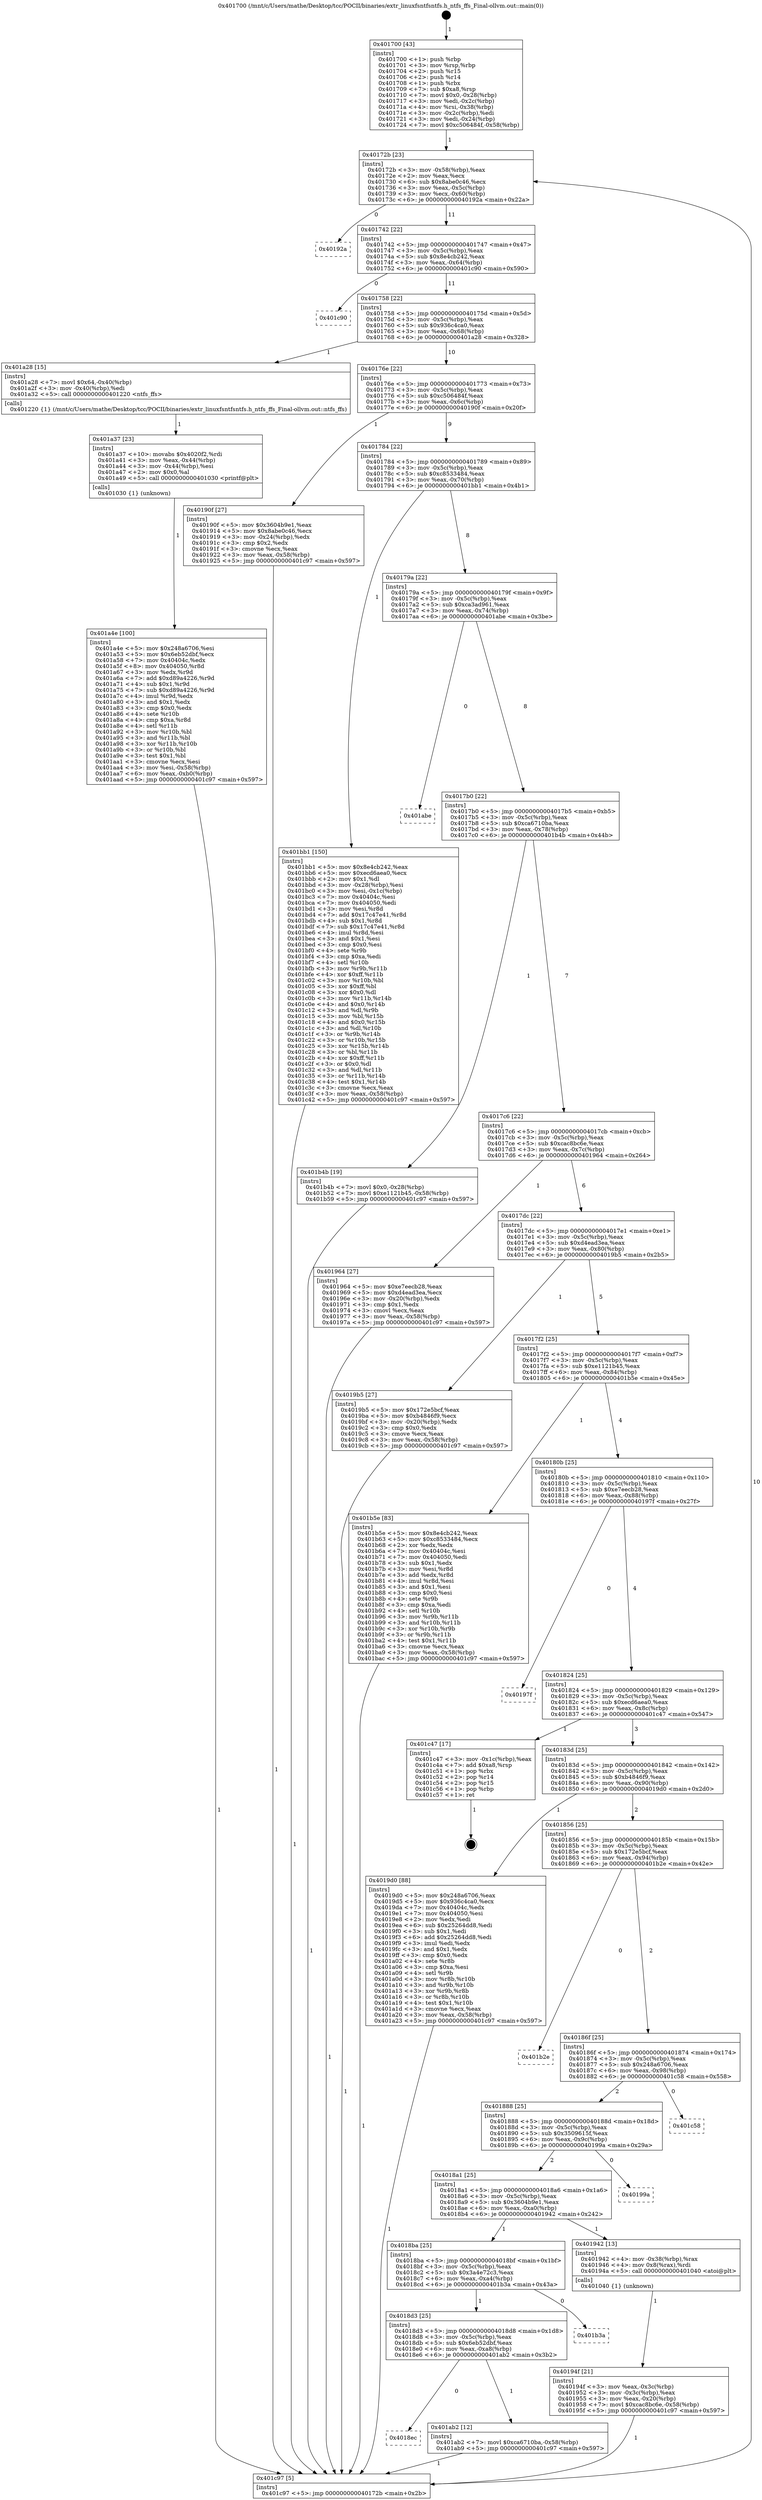 digraph "0x401700" {
  label = "0x401700 (/mnt/c/Users/mathe/Desktop/tcc/POCII/binaries/extr_linuxfsntfsntfs.h_ntfs_ffs_Final-ollvm.out::main(0))"
  labelloc = "t"
  node[shape=record]

  Entry [label="",width=0.3,height=0.3,shape=circle,fillcolor=black,style=filled]
  "0x40172b" [label="{
     0x40172b [23]\l
     | [instrs]\l
     &nbsp;&nbsp;0x40172b \<+3\>: mov -0x58(%rbp),%eax\l
     &nbsp;&nbsp;0x40172e \<+2\>: mov %eax,%ecx\l
     &nbsp;&nbsp;0x401730 \<+6\>: sub $0x8abe0c46,%ecx\l
     &nbsp;&nbsp;0x401736 \<+3\>: mov %eax,-0x5c(%rbp)\l
     &nbsp;&nbsp;0x401739 \<+3\>: mov %ecx,-0x60(%rbp)\l
     &nbsp;&nbsp;0x40173c \<+6\>: je 000000000040192a \<main+0x22a\>\l
  }"]
  "0x40192a" [label="{
     0x40192a\l
  }", style=dashed]
  "0x401742" [label="{
     0x401742 [22]\l
     | [instrs]\l
     &nbsp;&nbsp;0x401742 \<+5\>: jmp 0000000000401747 \<main+0x47\>\l
     &nbsp;&nbsp;0x401747 \<+3\>: mov -0x5c(%rbp),%eax\l
     &nbsp;&nbsp;0x40174a \<+5\>: sub $0x8e4cb242,%eax\l
     &nbsp;&nbsp;0x40174f \<+3\>: mov %eax,-0x64(%rbp)\l
     &nbsp;&nbsp;0x401752 \<+6\>: je 0000000000401c90 \<main+0x590\>\l
  }"]
  Exit [label="",width=0.3,height=0.3,shape=circle,fillcolor=black,style=filled,peripheries=2]
  "0x401c90" [label="{
     0x401c90\l
  }", style=dashed]
  "0x401758" [label="{
     0x401758 [22]\l
     | [instrs]\l
     &nbsp;&nbsp;0x401758 \<+5\>: jmp 000000000040175d \<main+0x5d\>\l
     &nbsp;&nbsp;0x40175d \<+3\>: mov -0x5c(%rbp),%eax\l
     &nbsp;&nbsp;0x401760 \<+5\>: sub $0x936c4ca0,%eax\l
     &nbsp;&nbsp;0x401765 \<+3\>: mov %eax,-0x68(%rbp)\l
     &nbsp;&nbsp;0x401768 \<+6\>: je 0000000000401a28 \<main+0x328\>\l
  }"]
  "0x4018ec" [label="{
     0x4018ec\l
  }", style=dashed]
  "0x401a28" [label="{
     0x401a28 [15]\l
     | [instrs]\l
     &nbsp;&nbsp;0x401a28 \<+7\>: movl $0x64,-0x40(%rbp)\l
     &nbsp;&nbsp;0x401a2f \<+3\>: mov -0x40(%rbp),%edi\l
     &nbsp;&nbsp;0x401a32 \<+5\>: call 0000000000401220 \<ntfs_ffs\>\l
     | [calls]\l
     &nbsp;&nbsp;0x401220 \{1\} (/mnt/c/Users/mathe/Desktop/tcc/POCII/binaries/extr_linuxfsntfsntfs.h_ntfs_ffs_Final-ollvm.out::ntfs_ffs)\l
  }"]
  "0x40176e" [label="{
     0x40176e [22]\l
     | [instrs]\l
     &nbsp;&nbsp;0x40176e \<+5\>: jmp 0000000000401773 \<main+0x73\>\l
     &nbsp;&nbsp;0x401773 \<+3\>: mov -0x5c(%rbp),%eax\l
     &nbsp;&nbsp;0x401776 \<+5\>: sub $0xc506484f,%eax\l
     &nbsp;&nbsp;0x40177b \<+3\>: mov %eax,-0x6c(%rbp)\l
     &nbsp;&nbsp;0x40177e \<+6\>: je 000000000040190f \<main+0x20f\>\l
  }"]
  "0x401ab2" [label="{
     0x401ab2 [12]\l
     | [instrs]\l
     &nbsp;&nbsp;0x401ab2 \<+7\>: movl $0xca6710ba,-0x58(%rbp)\l
     &nbsp;&nbsp;0x401ab9 \<+5\>: jmp 0000000000401c97 \<main+0x597\>\l
  }"]
  "0x40190f" [label="{
     0x40190f [27]\l
     | [instrs]\l
     &nbsp;&nbsp;0x40190f \<+5\>: mov $0x3604b9e1,%eax\l
     &nbsp;&nbsp;0x401914 \<+5\>: mov $0x8abe0c46,%ecx\l
     &nbsp;&nbsp;0x401919 \<+3\>: mov -0x24(%rbp),%edx\l
     &nbsp;&nbsp;0x40191c \<+3\>: cmp $0x2,%edx\l
     &nbsp;&nbsp;0x40191f \<+3\>: cmovne %ecx,%eax\l
     &nbsp;&nbsp;0x401922 \<+3\>: mov %eax,-0x58(%rbp)\l
     &nbsp;&nbsp;0x401925 \<+5\>: jmp 0000000000401c97 \<main+0x597\>\l
  }"]
  "0x401784" [label="{
     0x401784 [22]\l
     | [instrs]\l
     &nbsp;&nbsp;0x401784 \<+5\>: jmp 0000000000401789 \<main+0x89\>\l
     &nbsp;&nbsp;0x401789 \<+3\>: mov -0x5c(%rbp),%eax\l
     &nbsp;&nbsp;0x40178c \<+5\>: sub $0xc8533484,%eax\l
     &nbsp;&nbsp;0x401791 \<+3\>: mov %eax,-0x70(%rbp)\l
     &nbsp;&nbsp;0x401794 \<+6\>: je 0000000000401bb1 \<main+0x4b1\>\l
  }"]
  "0x401c97" [label="{
     0x401c97 [5]\l
     | [instrs]\l
     &nbsp;&nbsp;0x401c97 \<+5\>: jmp 000000000040172b \<main+0x2b\>\l
  }"]
  "0x401700" [label="{
     0x401700 [43]\l
     | [instrs]\l
     &nbsp;&nbsp;0x401700 \<+1\>: push %rbp\l
     &nbsp;&nbsp;0x401701 \<+3\>: mov %rsp,%rbp\l
     &nbsp;&nbsp;0x401704 \<+2\>: push %r15\l
     &nbsp;&nbsp;0x401706 \<+2\>: push %r14\l
     &nbsp;&nbsp;0x401708 \<+1\>: push %rbx\l
     &nbsp;&nbsp;0x401709 \<+7\>: sub $0xa8,%rsp\l
     &nbsp;&nbsp;0x401710 \<+7\>: movl $0x0,-0x28(%rbp)\l
     &nbsp;&nbsp;0x401717 \<+3\>: mov %edi,-0x2c(%rbp)\l
     &nbsp;&nbsp;0x40171a \<+4\>: mov %rsi,-0x38(%rbp)\l
     &nbsp;&nbsp;0x40171e \<+3\>: mov -0x2c(%rbp),%edi\l
     &nbsp;&nbsp;0x401721 \<+3\>: mov %edi,-0x24(%rbp)\l
     &nbsp;&nbsp;0x401724 \<+7\>: movl $0xc506484f,-0x58(%rbp)\l
  }"]
  "0x4018d3" [label="{
     0x4018d3 [25]\l
     | [instrs]\l
     &nbsp;&nbsp;0x4018d3 \<+5\>: jmp 00000000004018d8 \<main+0x1d8\>\l
     &nbsp;&nbsp;0x4018d8 \<+3\>: mov -0x5c(%rbp),%eax\l
     &nbsp;&nbsp;0x4018db \<+5\>: sub $0x6eb52dbf,%eax\l
     &nbsp;&nbsp;0x4018e0 \<+6\>: mov %eax,-0xa8(%rbp)\l
     &nbsp;&nbsp;0x4018e6 \<+6\>: je 0000000000401ab2 \<main+0x3b2\>\l
  }"]
  "0x401bb1" [label="{
     0x401bb1 [150]\l
     | [instrs]\l
     &nbsp;&nbsp;0x401bb1 \<+5\>: mov $0x8e4cb242,%eax\l
     &nbsp;&nbsp;0x401bb6 \<+5\>: mov $0xecd6aea0,%ecx\l
     &nbsp;&nbsp;0x401bbb \<+2\>: mov $0x1,%dl\l
     &nbsp;&nbsp;0x401bbd \<+3\>: mov -0x28(%rbp),%esi\l
     &nbsp;&nbsp;0x401bc0 \<+3\>: mov %esi,-0x1c(%rbp)\l
     &nbsp;&nbsp;0x401bc3 \<+7\>: mov 0x40404c,%esi\l
     &nbsp;&nbsp;0x401bca \<+7\>: mov 0x404050,%edi\l
     &nbsp;&nbsp;0x401bd1 \<+3\>: mov %esi,%r8d\l
     &nbsp;&nbsp;0x401bd4 \<+7\>: add $0x17c47e41,%r8d\l
     &nbsp;&nbsp;0x401bdb \<+4\>: sub $0x1,%r8d\l
     &nbsp;&nbsp;0x401bdf \<+7\>: sub $0x17c47e41,%r8d\l
     &nbsp;&nbsp;0x401be6 \<+4\>: imul %r8d,%esi\l
     &nbsp;&nbsp;0x401bea \<+3\>: and $0x1,%esi\l
     &nbsp;&nbsp;0x401bed \<+3\>: cmp $0x0,%esi\l
     &nbsp;&nbsp;0x401bf0 \<+4\>: sete %r9b\l
     &nbsp;&nbsp;0x401bf4 \<+3\>: cmp $0xa,%edi\l
     &nbsp;&nbsp;0x401bf7 \<+4\>: setl %r10b\l
     &nbsp;&nbsp;0x401bfb \<+3\>: mov %r9b,%r11b\l
     &nbsp;&nbsp;0x401bfe \<+4\>: xor $0xff,%r11b\l
     &nbsp;&nbsp;0x401c02 \<+3\>: mov %r10b,%bl\l
     &nbsp;&nbsp;0x401c05 \<+3\>: xor $0xff,%bl\l
     &nbsp;&nbsp;0x401c08 \<+3\>: xor $0x0,%dl\l
     &nbsp;&nbsp;0x401c0b \<+3\>: mov %r11b,%r14b\l
     &nbsp;&nbsp;0x401c0e \<+4\>: and $0x0,%r14b\l
     &nbsp;&nbsp;0x401c12 \<+3\>: and %dl,%r9b\l
     &nbsp;&nbsp;0x401c15 \<+3\>: mov %bl,%r15b\l
     &nbsp;&nbsp;0x401c18 \<+4\>: and $0x0,%r15b\l
     &nbsp;&nbsp;0x401c1c \<+3\>: and %dl,%r10b\l
     &nbsp;&nbsp;0x401c1f \<+3\>: or %r9b,%r14b\l
     &nbsp;&nbsp;0x401c22 \<+3\>: or %r10b,%r15b\l
     &nbsp;&nbsp;0x401c25 \<+3\>: xor %r15b,%r14b\l
     &nbsp;&nbsp;0x401c28 \<+3\>: or %bl,%r11b\l
     &nbsp;&nbsp;0x401c2b \<+4\>: xor $0xff,%r11b\l
     &nbsp;&nbsp;0x401c2f \<+3\>: or $0x0,%dl\l
     &nbsp;&nbsp;0x401c32 \<+3\>: and %dl,%r11b\l
     &nbsp;&nbsp;0x401c35 \<+3\>: or %r11b,%r14b\l
     &nbsp;&nbsp;0x401c38 \<+4\>: test $0x1,%r14b\l
     &nbsp;&nbsp;0x401c3c \<+3\>: cmovne %ecx,%eax\l
     &nbsp;&nbsp;0x401c3f \<+3\>: mov %eax,-0x58(%rbp)\l
     &nbsp;&nbsp;0x401c42 \<+5\>: jmp 0000000000401c97 \<main+0x597\>\l
  }"]
  "0x40179a" [label="{
     0x40179a [22]\l
     | [instrs]\l
     &nbsp;&nbsp;0x40179a \<+5\>: jmp 000000000040179f \<main+0x9f\>\l
     &nbsp;&nbsp;0x40179f \<+3\>: mov -0x5c(%rbp),%eax\l
     &nbsp;&nbsp;0x4017a2 \<+5\>: sub $0xca3ad961,%eax\l
     &nbsp;&nbsp;0x4017a7 \<+3\>: mov %eax,-0x74(%rbp)\l
     &nbsp;&nbsp;0x4017aa \<+6\>: je 0000000000401abe \<main+0x3be\>\l
  }"]
  "0x401b3a" [label="{
     0x401b3a\l
  }", style=dashed]
  "0x401abe" [label="{
     0x401abe\l
  }", style=dashed]
  "0x4017b0" [label="{
     0x4017b0 [22]\l
     | [instrs]\l
     &nbsp;&nbsp;0x4017b0 \<+5\>: jmp 00000000004017b5 \<main+0xb5\>\l
     &nbsp;&nbsp;0x4017b5 \<+3\>: mov -0x5c(%rbp),%eax\l
     &nbsp;&nbsp;0x4017b8 \<+5\>: sub $0xca6710ba,%eax\l
     &nbsp;&nbsp;0x4017bd \<+3\>: mov %eax,-0x78(%rbp)\l
     &nbsp;&nbsp;0x4017c0 \<+6\>: je 0000000000401b4b \<main+0x44b\>\l
  }"]
  "0x401a4e" [label="{
     0x401a4e [100]\l
     | [instrs]\l
     &nbsp;&nbsp;0x401a4e \<+5\>: mov $0x248a6706,%esi\l
     &nbsp;&nbsp;0x401a53 \<+5\>: mov $0x6eb52dbf,%ecx\l
     &nbsp;&nbsp;0x401a58 \<+7\>: mov 0x40404c,%edx\l
     &nbsp;&nbsp;0x401a5f \<+8\>: mov 0x404050,%r8d\l
     &nbsp;&nbsp;0x401a67 \<+3\>: mov %edx,%r9d\l
     &nbsp;&nbsp;0x401a6a \<+7\>: add $0xd89a4226,%r9d\l
     &nbsp;&nbsp;0x401a71 \<+4\>: sub $0x1,%r9d\l
     &nbsp;&nbsp;0x401a75 \<+7\>: sub $0xd89a4226,%r9d\l
     &nbsp;&nbsp;0x401a7c \<+4\>: imul %r9d,%edx\l
     &nbsp;&nbsp;0x401a80 \<+3\>: and $0x1,%edx\l
     &nbsp;&nbsp;0x401a83 \<+3\>: cmp $0x0,%edx\l
     &nbsp;&nbsp;0x401a86 \<+4\>: sete %r10b\l
     &nbsp;&nbsp;0x401a8a \<+4\>: cmp $0xa,%r8d\l
     &nbsp;&nbsp;0x401a8e \<+4\>: setl %r11b\l
     &nbsp;&nbsp;0x401a92 \<+3\>: mov %r10b,%bl\l
     &nbsp;&nbsp;0x401a95 \<+3\>: and %r11b,%bl\l
     &nbsp;&nbsp;0x401a98 \<+3\>: xor %r11b,%r10b\l
     &nbsp;&nbsp;0x401a9b \<+3\>: or %r10b,%bl\l
     &nbsp;&nbsp;0x401a9e \<+3\>: test $0x1,%bl\l
     &nbsp;&nbsp;0x401aa1 \<+3\>: cmovne %ecx,%esi\l
     &nbsp;&nbsp;0x401aa4 \<+3\>: mov %esi,-0x58(%rbp)\l
     &nbsp;&nbsp;0x401aa7 \<+6\>: mov %eax,-0xb0(%rbp)\l
     &nbsp;&nbsp;0x401aad \<+5\>: jmp 0000000000401c97 \<main+0x597\>\l
  }"]
  "0x401b4b" [label="{
     0x401b4b [19]\l
     | [instrs]\l
     &nbsp;&nbsp;0x401b4b \<+7\>: movl $0x0,-0x28(%rbp)\l
     &nbsp;&nbsp;0x401b52 \<+7\>: movl $0xe1121b45,-0x58(%rbp)\l
     &nbsp;&nbsp;0x401b59 \<+5\>: jmp 0000000000401c97 \<main+0x597\>\l
  }"]
  "0x4017c6" [label="{
     0x4017c6 [22]\l
     | [instrs]\l
     &nbsp;&nbsp;0x4017c6 \<+5\>: jmp 00000000004017cb \<main+0xcb\>\l
     &nbsp;&nbsp;0x4017cb \<+3\>: mov -0x5c(%rbp),%eax\l
     &nbsp;&nbsp;0x4017ce \<+5\>: sub $0xcac8bc6e,%eax\l
     &nbsp;&nbsp;0x4017d3 \<+3\>: mov %eax,-0x7c(%rbp)\l
     &nbsp;&nbsp;0x4017d6 \<+6\>: je 0000000000401964 \<main+0x264\>\l
  }"]
  "0x401a37" [label="{
     0x401a37 [23]\l
     | [instrs]\l
     &nbsp;&nbsp;0x401a37 \<+10\>: movabs $0x4020f2,%rdi\l
     &nbsp;&nbsp;0x401a41 \<+3\>: mov %eax,-0x44(%rbp)\l
     &nbsp;&nbsp;0x401a44 \<+3\>: mov -0x44(%rbp),%esi\l
     &nbsp;&nbsp;0x401a47 \<+2\>: mov $0x0,%al\l
     &nbsp;&nbsp;0x401a49 \<+5\>: call 0000000000401030 \<printf@plt\>\l
     | [calls]\l
     &nbsp;&nbsp;0x401030 \{1\} (unknown)\l
  }"]
  "0x401964" [label="{
     0x401964 [27]\l
     | [instrs]\l
     &nbsp;&nbsp;0x401964 \<+5\>: mov $0xe7eecb28,%eax\l
     &nbsp;&nbsp;0x401969 \<+5\>: mov $0xd4ead3ea,%ecx\l
     &nbsp;&nbsp;0x40196e \<+3\>: mov -0x20(%rbp),%edx\l
     &nbsp;&nbsp;0x401971 \<+3\>: cmp $0x1,%edx\l
     &nbsp;&nbsp;0x401974 \<+3\>: cmovl %ecx,%eax\l
     &nbsp;&nbsp;0x401977 \<+3\>: mov %eax,-0x58(%rbp)\l
     &nbsp;&nbsp;0x40197a \<+5\>: jmp 0000000000401c97 \<main+0x597\>\l
  }"]
  "0x4017dc" [label="{
     0x4017dc [22]\l
     | [instrs]\l
     &nbsp;&nbsp;0x4017dc \<+5\>: jmp 00000000004017e1 \<main+0xe1\>\l
     &nbsp;&nbsp;0x4017e1 \<+3\>: mov -0x5c(%rbp),%eax\l
     &nbsp;&nbsp;0x4017e4 \<+5\>: sub $0xd4ead3ea,%eax\l
     &nbsp;&nbsp;0x4017e9 \<+3\>: mov %eax,-0x80(%rbp)\l
     &nbsp;&nbsp;0x4017ec \<+6\>: je 00000000004019b5 \<main+0x2b5\>\l
  }"]
  "0x40194f" [label="{
     0x40194f [21]\l
     | [instrs]\l
     &nbsp;&nbsp;0x40194f \<+3\>: mov %eax,-0x3c(%rbp)\l
     &nbsp;&nbsp;0x401952 \<+3\>: mov -0x3c(%rbp),%eax\l
     &nbsp;&nbsp;0x401955 \<+3\>: mov %eax,-0x20(%rbp)\l
     &nbsp;&nbsp;0x401958 \<+7\>: movl $0xcac8bc6e,-0x58(%rbp)\l
     &nbsp;&nbsp;0x40195f \<+5\>: jmp 0000000000401c97 \<main+0x597\>\l
  }"]
  "0x4019b5" [label="{
     0x4019b5 [27]\l
     | [instrs]\l
     &nbsp;&nbsp;0x4019b5 \<+5\>: mov $0x172e5bcf,%eax\l
     &nbsp;&nbsp;0x4019ba \<+5\>: mov $0xb4846f9,%ecx\l
     &nbsp;&nbsp;0x4019bf \<+3\>: mov -0x20(%rbp),%edx\l
     &nbsp;&nbsp;0x4019c2 \<+3\>: cmp $0x0,%edx\l
     &nbsp;&nbsp;0x4019c5 \<+3\>: cmove %ecx,%eax\l
     &nbsp;&nbsp;0x4019c8 \<+3\>: mov %eax,-0x58(%rbp)\l
     &nbsp;&nbsp;0x4019cb \<+5\>: jmp 0000000000401c97 \<main+0x597\>\l
  }"]
  "0x4017f2" [label="{
     0x4017f2 [25]\l
     | [instrs]\l
     &nbsp;&nbsp;0x4017f2 \<+5\>: jmp 00000000004017f7 \<main+0xf7\>\l
     &nbsp;&nbsp;0x4017f7 \<+3\>: mov -0x5c(%rbp),%eax\l
     &nbsp;&nbsp;0x4017fa \<+5\>: sub $0xe1121b45,%eax\l
     &nbsp;&nbsp;0x4017ff \<+6\>: mov %eax,-0x84(%rbp)\l
     &nbsp;&nbsp;0x401805 \<+6\>: je 0000000000401b5e \<main+0x45e\>\l
  }"]
  "0x4018ba" [label="{
     0x4018ba [25]\l
     | [instrs]\l
     &nbsp;&nbsp;0x4018ba \<+5\>: jmp 00000000004018bf \<main+0x1bf\>\l
     &nbsp;&nbsp;0x4018bf \<+3\>: mov -0x5c(%rbp),%eax\l
     &nbsp;&nbsp;0x4018c2 \<+5\>: sub $0x3a4e72c3,%eax\l
     &nbsp;&nbsp;0x4018c7 \<+6\>: mov %eax,-0xa4(%rbp)\l
     &nbsp;&nbsp;0x4018cd \<+6\>: je 0000000000401b3a \<main+0x43a\>\l
  }"]
  "0x401b5e" [label="{
     0x401b5e [83]\l
     | [instrs]\l
     &nbsp;&nbsp;0x401b5e \<+5\>: mov $0x8e4cb242,%eax\l
     &nbsp;&nbsp;0x401b63 \<+5\>: mov $0xc8533484,%ecx\l
     &nbsp;&nbsp;0x401b68 \<+2\>: xor %edx,%edx\l
     &nbsp;&nbsp;0x401b6a \<+7\>: mov 0x40404c,%esi\l
     &nbsp;&nbsp;0x401b71 \<+7\>: mov 0x404050,%edi\l
     &nbsp;&nbsp;0x401b78 \<+3\>: sub $0x1,%edx\l
     &nbsp;&nbsp;0x401b7b \<+3\>: mov %esi,%r8d\l
     &nbsp;&nbsp;0x401b7e \<+3\>: add %edx,%r8d\l
     &nbsp;&nbsp;0x401b81 \<+4\>: imul %r8d,%esi\l
     &nbsp;&nbsp;0x401b85 \<+3\>: and $0x1,%esi\l
     &nbsp;&nbsp;0x401b88 \<+3\>: cmp $0x0,%esi\l
     &nbsp;&nbsp;0x401b8b \<+4\>: sete %r9b\l
     &nbsp;&nbsp;0x401b8f \<+3\>: cmp $0xa,%edi\l
     &nbsp;&nbsp;0x401b92 \<+4\>: setl %r10b\l
     &nbsp;&nbsp;0x401b96 \<+3\>: mov %r9b,%r11b\l
     &nbsp;&nbsp;0x401b99 \<+3\>: and %r10b,%r11b\l
     &nbsp;&nbsp;0x401b9c \<+3\>: xor %r10b,%r9b\l
     &nbsp;&nbsp;0x401b9f \<+3\>: or %r9b,%r11b\l
     &nbsp;&nbsp;0x401ba2 \<+4\>: test $0x1,%r11b\l
     &nbsp;&nbsp;0x401ba6 \<+3\>: cmovne %ecx,%eax\l
     &nbsp;&nbsp;0x401ba9 \<+3\>: mov %eax,-0x58(%rbp)\l
     &nbsp;&nbsp;0x401bac \<+5\>: jmp 0000000000401c97 \<main+0x597\>\l
  }"]
  "0x40180b" [label="{
     0x40180b [25]\l
     | [instrs]\l
     &nbsp;&nbsp;0x40180b \<+5\>: jmp 0000000000401810 \<main+0x110\>\l
     &nbsp;&nbsp;0x401810 \<+3\>: mov -0x5c(%rbp),%eax\l
     &nbsp;&nbsp;0x401813 \<+5\>: sub $0xe7eecb28,%eax\l
     &nbsp;&nbsp;0x401818 \<+6\>: mov %eax,-0x88(%rbp)\l
     &nbsp;&nbsp;0x40181e \<+6\>: je 000000000040197f \<main+0x27f\>\l
  }"]
  "0x401942" [label="{
     0x401942 [13]\l
     | [instrs]\l
     &nbsp;&nbsp;0x401942 \<+4\>: mov -0x38(%rbp),%rax\l
     &nbsp;&nbsp;0x401946 \<+4\>: mov 0x8(%rax),%rdi\l
     &nbsp;&nbsp;0x40194a \<+5\>: call 0000000000401040 \<atoi@plt\>\l
     | [calls]\l
     &nbsp;&nbsp;0x401040 \{1\} (unknown)\l
  }"]
  "0x40197f" [label="{
     0x40197f\l
  }", style=dashed]
  "0x401824" [label="{
     0x401824 [25]\l
     | [instrs]\l
     &nbsp;&nbsp;0x401824 \<+5\>: jmp 0000000000401829 \<main+0x129\>\l
     &nbsp;&nbsp;0x401829 \<+3\>: mov -0x5c(%rbp),%eax\l
     &nbsp;&nbsp;0x40182c \<+5\>: sub $0xecd6aea0,%eax\l
     &nbsp;&nbsp;0x401831 \<+6\>: mov %eax,-0x8c(%rbp)\l
     &nbsp;&nbsp;0x401837 \<+6\>: je 0000000000401c47 \<main+0x547\>\l
  }"]
  "0x4018a1" [label="{
     0x4018a1 [25]\l
     | [instrs]\l
     &nbsp;&nbsp;0x4018a1 \<+5\>: jmp 00000000004018a6 \<main+0x1a6\>\l
     &nbsp;&nbsp;0x4018a6 \<+3\>: mov -0x5c(%rbp),%eax\l
     &nbsp;&nbsp;0x4018a9 \<+5\>: sub $0x3604b9e1,%eax\l
     &nbsp;&nbsp;0x4018ae \<+6\>: mov %eax,-0xa0(%rbp)\l
     &nbsp;&nbsp;0x4018b4 \<+6\>: je 0000000000401942 \<main+0x242\>\l
  }"]
  "0x401c47" [label="{
     0x401c47 [17]\l
     | [instrs]\l
     &nbsp;&nbsp;0x401c47 \<+3\>: mov -0x1c(%rbp),%eax\l
     &nbsp;&nbsp;0x401c4a \<+7\>: add $0xa8,%rsp\l
     &nbsp;&nbsp;0x401c51 \<+1\>: pop %rbx\l
     &nbsp;&nbsp;0x401c52 \<+2\>: pop %r14\l
     &nbsp;&nbsp;0x401c54 \<+2\>: pop %r15\l
     &nbsp;&nbsp;0x401c56 \<+1\>: pop %rbp\l
     &nbsp;&nbsp;0x401c57 \<+1\>: ret\l
  }"]
  "0x40183d" [label="{
     0x40183d [25]\l
     | [instrs]\l
     &nbsp;&nbsp;0x40183d \<+5\>: jmp 0000000000401842 \<main+0x142\>\l
     &nbsp;&nbsp;0x401842 \<+3\>: mov -0x5c(%rbp),%eax\l
     &nbsp;&nbsp;0x401845 \<+5\>: sub $0xb4846f9,%eax\l
     &nbsp;&nbsp;0x40184a \<+6\>: mov %eax,-0x90(%rbp)\l
     &nbsp;&nbsp;0x401850 \<+6\>: je 00000000004019d0 \<main+0x2d0\>\l
  }"]
  "0x40199a" [label="{
     0x40199a\l
  }", style=dashed]
  "0x4019d0" [label="{
     0x4019d0 [88]\l
     | [instrs]\l
     &nbsp;&nbsp;0x4019d0 \<+5\>: mov $0x248a6706,%eax\l
     &nbsp;&nbsp;0x4019d5 \<+5\>: mov $0x936c4ca0,%ecx\l
     &nbsp;&nbsp;0x4019da \<+7\>: mov 0x40404c,%edx\l
     &nbsp;&nbsp;0x4019e1 \<+7\>: mov 0x404050,%esi\l
     &nbsp;&nbsp;0x4019e8 \<+2\>: mov %edx,%edi\l
     &nbsp;&nbsp;0x4019ea \<+6\>: sub $0x25264dd8,%edi\l
     &nbsp;&nbsp;0x4019f0 \<+3\>: sub $0x1,%edi\l
     &nbsp;&nbsp;0x4019f3 \<+6\>: add $0x25264dd8,%edi\l
     &nbsp;&nbsp;0x4019f9 \<+3\>: imul %edi,%edx\l
     &nbsp;&nbsp;0x4019fc \<+3\>: and $0x1,%edx\l
     &nbsp;&nbsp;0x4019ff \<+3\>: cmp $0x0,%edx\l
     &nbsp;&nbsp;0x401a02 \<+4\>: sete %r8b\l
     &nbsp;&nbsp;0x401a06 \<+3\>: cmp $0xa,%esi\l
     &nbsp;&nbsp;0x401a09 \<+4\>: setl %r9b\l
     &nbsp;&nbsp;0x401a0d \<+3\>: mov %r8b,%r10b\l
     &nbsp;&nbsp;0x401a10 \<+3\>: and %r9b,%r10b\l
     &nbsp;&nbsp;0x401a13 \<+3\>: xor %r9b,%r8b\l
     &nbsp;&nbsp;0x401a16 \<+3\>: or %r8b,%r10b\l
     &nbsp;&nbsp;0x401a19 \<+4\>: test $0x1,%r10b\l
     &nbsp;&nbsp;0x401a1d \<+3\>: cmovne %ecx,%eax\l
     &nbsp;&nbsp;0x401a20 \<+3\>: mov %eax,-0x58(%rbp)\l
     &nbsp;&nbsp;0x401a23 \<+5\>: jmp 0000000000401c97 \<main+0x597\>\l
  }"]
  "0x401856" [label="{
     0x401856 [25]\l
     | [instrs]\l
     &nbsp;&nbsp;0x401856 \<+5\>: jmp 000000000040185b \<main+0x15b\>\l
     &nbsp;&nbsp;0x40185b \<+3\>: mov -0x5c(%rbp),%eax\l
     &nbsp;&nbsp;0x40185e \<+5\>: sub $0x172e5bcf,%eax\l
     &nbsp;&nbsp;0x401863 \<+6\>: mov %eax,-0x94(%rbp)\l
     &nbsp;&nbsp;0x401869 \<+6\>: je 0000000000401b2e \<main+0x42e\>\l
  }"]
  "0x401888" [label="{
     0x401888 [25]\l
     | [instrs]\l
     &nbsp;&nbsp;0x401888 \<+5\>: jmp 000000000040188d \<main+0x18d\>\l
     &nbsp;&nbsp;0x40188d \<+3\>: mov -0x5c(%rbp),%eax\l
     &nbsp;&nbsp;0x401890 \<+5\>: sub $0x3509615f,%eax\l
     &nbsp;&nbsp;0x401895 \<+6\>: mov %eax,-0x9c(%rbp)\l
     &nbsp;&nbsp;0x40189b \<+6\>: je 000000000040199a \<main+0x29a\>\l
  }"]
  "0x401b2e" [label="{
     0x401b2e\l
  }", style=dashed]
  "0x40186f" [label="{
     0x40186f [25]\l
     | [instrs]\l
     &nbsp;&nbsp;0x40186f \<+5\>: jmp 0000000000401874 \<main+0x174\>\l
     &nbsp;&nbsp;0x401874 \<+3\>: mov -0x5c(%rbp),%eax\l
     &nbsp;&nbsp;0x401877 \<+5\>: sub $0x248a6706,%eax\l
     &nbsp;&nbsp;0x40187c \<+6\>: mov %eax,-0x98(%rbp)\l
     &nbsp;&nbsp;0x401882 \<+6\>: je 0000000000401c58 \<main+0x558\>\l
  }"]
  "0x401c58" [label="{
     0x401c58\l
  }", style=dashed]
  Entry -> "0x401700" [label=" 1"]
  "0x40172b" -> "0x40192a" [label=" 0"]
  "0x40172b" -> "0x401742" [label=" 11"]
  "0x401c47" -> Exit [label=" 1"]
  "0x401742" -> "0x401c90" [label=" 0"]
  "0x401742" -> "0x401758" [label=" 11"]
  "0x401bb1" -> "0x401c97" [label=" 1"]
  "0x401758" -> "0x401a28" [label=" 1"]
  "0x401758" -> "0x40176e" [label=" 10"]
  "0x401b5e" -> "0x401c97" [label=" 1"]
  "0x40176e" -> "0x40190f" [label=" 1"]
  "0x40176e" -> "0x401784" [label=" 9"]
  "0x40190f" -> "0x401c97" [label=" 1"]
  "0x401700" -> "0x40172b" [label=" 1"]
  "0x401c97" -> "0x40172b" [label=" 10"]
  "0x401b4b" -> "0x401c97" [label=" 1"]
  "0x401784" -> "0x401bb1" [label=" 1"]
  "0x401784" -> "0x40179a" [label=" 8"]
  "0x4018d3" -> "0x4018ec" [label=" 0"]
  "0x40179a" -> "0x401abe" [label=" 0"]
  "0x40179a" -> "0x4017b0" [label=" 8"]
  "0x4018d3" -> "0x401ab2" [label=" 1"]
  "0x4017b0" -> "0x401b4b" [label=" 1"]
  "0x4017b0" -> "0x4017c6" [label=" 7"]
  "0x4018ba" -> "0x4018d3" [label=" 1"]
  "0x4017c6" -> "0x401964" [label=" 1"]
  "0x4017c6" -> "0x4017dc" [label=" 6"]
  "0x4018ba" -> "0x401b3a" [label=" 0"]
  "0x4017dc" -> "0x4019b5" [label=" 1"]
  "0x4017dc" -> "0x4017f2" [label=" 5"]
  "0x401ab2" -> "0x401c97" [label=" 1"]
  "0x4017f2" -> "0x401b5e" [label=" 1"]
  "0x4017f2" -> "0x40180b" [label=" 4"]
  "0x401a4e" -> "0x401c97" [label=" 1"]
  "0x40180b" -> "0x40197f" [label=" 0"]
  "0x40180b" -> "0x401824" [label=" 4"]
  "0x401a37" -> "0x401a4e" [label=" 1"]
  "0x401824" -> "0x401c47" [label=" 1"]
  "0x401824" -> "0x40183d" [label=" 3"]
  "0x4019d0" -> "0x401c97" [label=" 1"]
  "0x40183d" -> "0x4019d0" [label=" 1"]
  "0x40183d" -> "0x401856" [label=" 2"]
  "0x4019b5" -> "0x401c97" [label=" 1"]
  "0x401856" -> "0x401b2e" [label=" 0"]
  "0x401856" -> "0x40186f" [label=" 2"]
  "0x40194f" -> "0x401c97" [label=" 1"]
  "0x40186f" -> "0x401c58" [label=" 0"]
  "0x40186f" -> "0x401888" [label=" 2"]
  "0x401964" -> "0x401c97" [label=" 1"]
  "0x401888" -> "0x40199a" [label=" 0"]
  "0x401888" -> "0x4018a1" [label=" 2"]
  "0x401a28" -> "0x401a37" [label=" 1"]
  "0x4018a1" -> "0x401942" [label=" 1"]
  "0x4018a1" -> "0x4018ba" [label=" 1"]
  "0x401942" -> "0x40194f" [label=" 1"]
}
